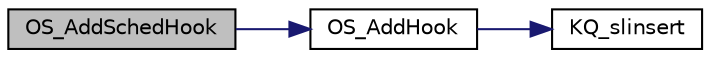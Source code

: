 digraph "OS_AddSchedHook"
{
  edge [fontname="Helvetica",fontsize="10",labelfontname="Helvetica",labelfontsize="10"];
  node [fontname="Helvetica",fontsize="10",shape=record];
  rankdir="LR";
  Node1 [label="OS_AddSchedHook",height=0.2,width=0.4,color="black", fillcolor="grey75", style="filled" fontcolor="black"];
  Node1 -> Node2 [color="midnightblue",fontsize="10",style="solid",fontname="Helvetica"];
  Node2 [label="OS_AddHook",height=0.2,width=0.4,color="black", fillcolor="white", style="filled",URL="$group__pico.html#ga5cc2f718c7a6e54f7f8b4595e05ff01f"];
  Node2 -> Node3 [color="midnightblue",fontsize="10",style="solid",fontname="Helvetica"];
  Node3 [label="KQ_slinsert",height=0.2,width=0.4,color="black", fillcolor="white", style="filled",URL="$group__pico.html#gacbe7cfe8411121c5d8feedf637db599c"];
}
